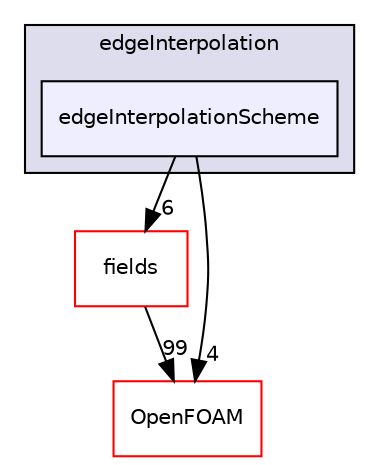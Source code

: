 digraph "src/finiteArea/interpolation/edgeInterpolation/edgeInterpolationScheme" {
  bgcolor=transparent;
  compound=true
  node [ fontsize="10", fontname="Helvetica"];
  edge [ labelfontsize="10", labelfontname="Helvetica"];
  subgraph clusterdir_d09a07b3e048025a638370dc255ceab7 {
    graph [ bgcolor="#ddddee", pencolor="black", label="edgeInterpolation" fontname="Helvetica", fontsize="10", URL="dir_d09a07b3e048025a638370dc255ceab7.html"]
  dir_7bec7d072ce89f16ba384f78af226990 [shape=box, label="edgeInterpolationScheme", style="filled", fillcolor="#eeeeff", pencolor="black", URL="dir_7bec7d072ce89f16ba384f78af226990.html"];
  }
  dir_82c77a639fb8894523e0866635d617d1 [shape=box label="fields" color="red" URL="dir_82c77a639fb8894523e0866635d617d1.html"];
  dir_c5473ff19b20e6ec4dfe5c310b3778a8 [shape=box label="OpenFOAM" color="red" URL="dir_c5473ff19b20e6ec4dfe5c310b3778a8.html"];
  dir_82c77a639fb8894523e0866635d617d1->dir_c5473ff19b20e6ec4dfe5c310b3778a8 [headlabel="99", labeldistance=1.5 headhref="dir_000734_002151.html"];
  dir_7bec7d072ce89f16ba384f78af226990->dir_82c77a639fb8894523e0866635d617d1 [headlabel="6", labeldistance=1.5 headhref="dir_000810_000734.html"];
  dir_7bec7d072ce89f16ba384f78af226990->dir_c5473ff19b20e6ec4dfe5c310b3778a8 [headlabel="4", labeldistance=1.5 headhref="dir_000810_002151.html"];
}
